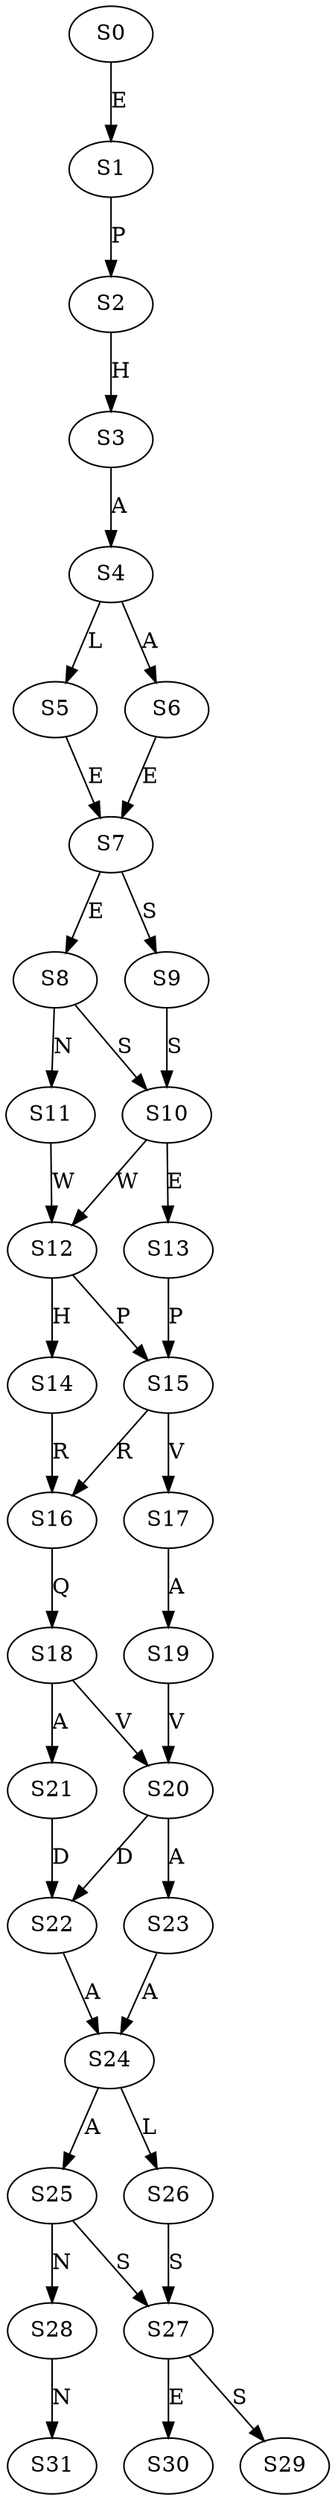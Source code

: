 strict digraph  {
	S0 -> S1 [ label = E ];
	S1 -> S2 [ label = P ];
	S2 -> S3 [ label = H ];
	S3 -> S4 [ label = A ];
	S4 -> S5 [ label = L ];
	S4 -> S6 [ label = A ];
	S5 -> S7 [ label = E ];
	S6 -> S7 [ label = E ];
	S7 -> S8 [ label = E ];
	S7 -> S9 [ label = S ];
	S8 -> S10 [ label = S ];
	S8 -> S11 [ label = N ];
	S9 -> S10 [ label = S ];
	S10 -> S12 [ label = W ];
	S10 -> S13 [ label = E ];
	S11 -> S12 [ label = W ];
	S12 -> S14 [ label = H ];
	S12 -> S15 [ label = P ];
	S13 -> S15 [ label = P ];
	S14 -> S16 [ label = R ];
	S15 -> S17 [ label = V ];
	S15 -> S16 [ label = R ];
	S16 -> S18 [ label = Q ];
	S17 -> S19 [ label = A ];
	S18 -> S20 [ label = V ];
	S18 -> S21 [ label = A ];
	S19 -> S20 [ label = V ];
	S20 -> S22 [ label = D ];
	S20 -> S23 [ label = A ];
	S21 -> S22 [ label = D ];
	S22 -> S24 [ label = A ];
	S23 -> S24 [ label = A ];
	S24 -> S25 [ label = A ];
	S24 -> S26 [ label = L ];
	S25 -> S27 [ label = S ];
	S25 -> S28 [ label = N ];
	S26 -> S27 [ label = S ];
	S27 -> S29 [ label = S ];
	S27 -> S30 [ label = E ];
	S28 -> S31 [ label = N ];
}
